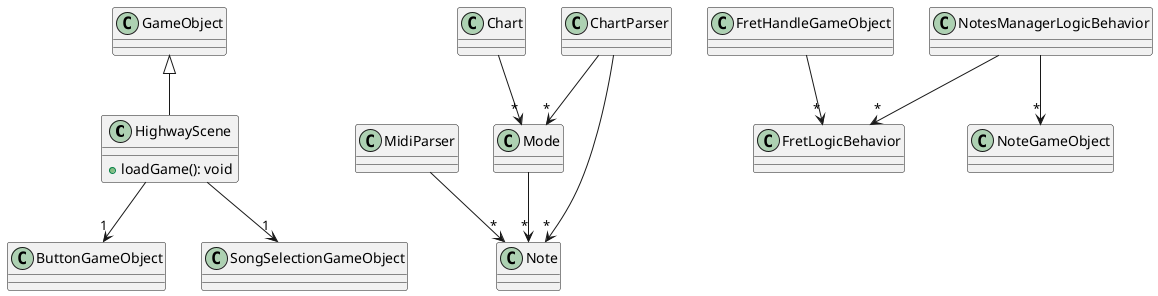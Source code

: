 @startuml
class HighwayScene extends GameObject {
    +loadGame(): void
}
Mode --> "*" Note
NotesManagerLogicBehavior --> "*" FretLogicBehavior
NotesManagerLogicBehavior --> "*" NoteGameObject
FretHandleGameObject --> "*" FretLogicBehavior
Chart --> "*" Mode
MidiParser --> "*" Note
ChartParser --> "*" Mode
ChartParser --> "*" Note
HighwayScene --> "1" ButtonGameObject
HighwayScene --> "1" SongSelectionGameObject
@enduml